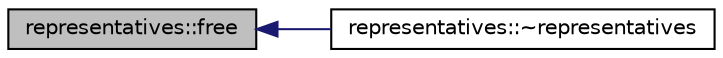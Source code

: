 digraph "representatives::free"
{
  edge [fontname="Helvetica",fontsize="10",labelfontname="Helvetica",labelfontsize="10"];
  node [fontname="Helvetica",fontsize="10",shape=record];
  rankdir="LR";
  Node23 [label="representatives::free",height=0.2,width=0.4,color="black", fillcolor="grey75", style="filled", fontcolor="black"];
  Node23 -> Node24 [dir="back",color="midnightblue",fontsize="10",style="solid",fontname="Helvetica"];
  Node24 [label="representatives::~representatives",height=0.2,width=0.4,color="black", fillcolor="white", style="filled",URL="$da/dc1/classrepresentatives.html#a982ee727309ddc7b76dd09a804ff4da3"];
}
